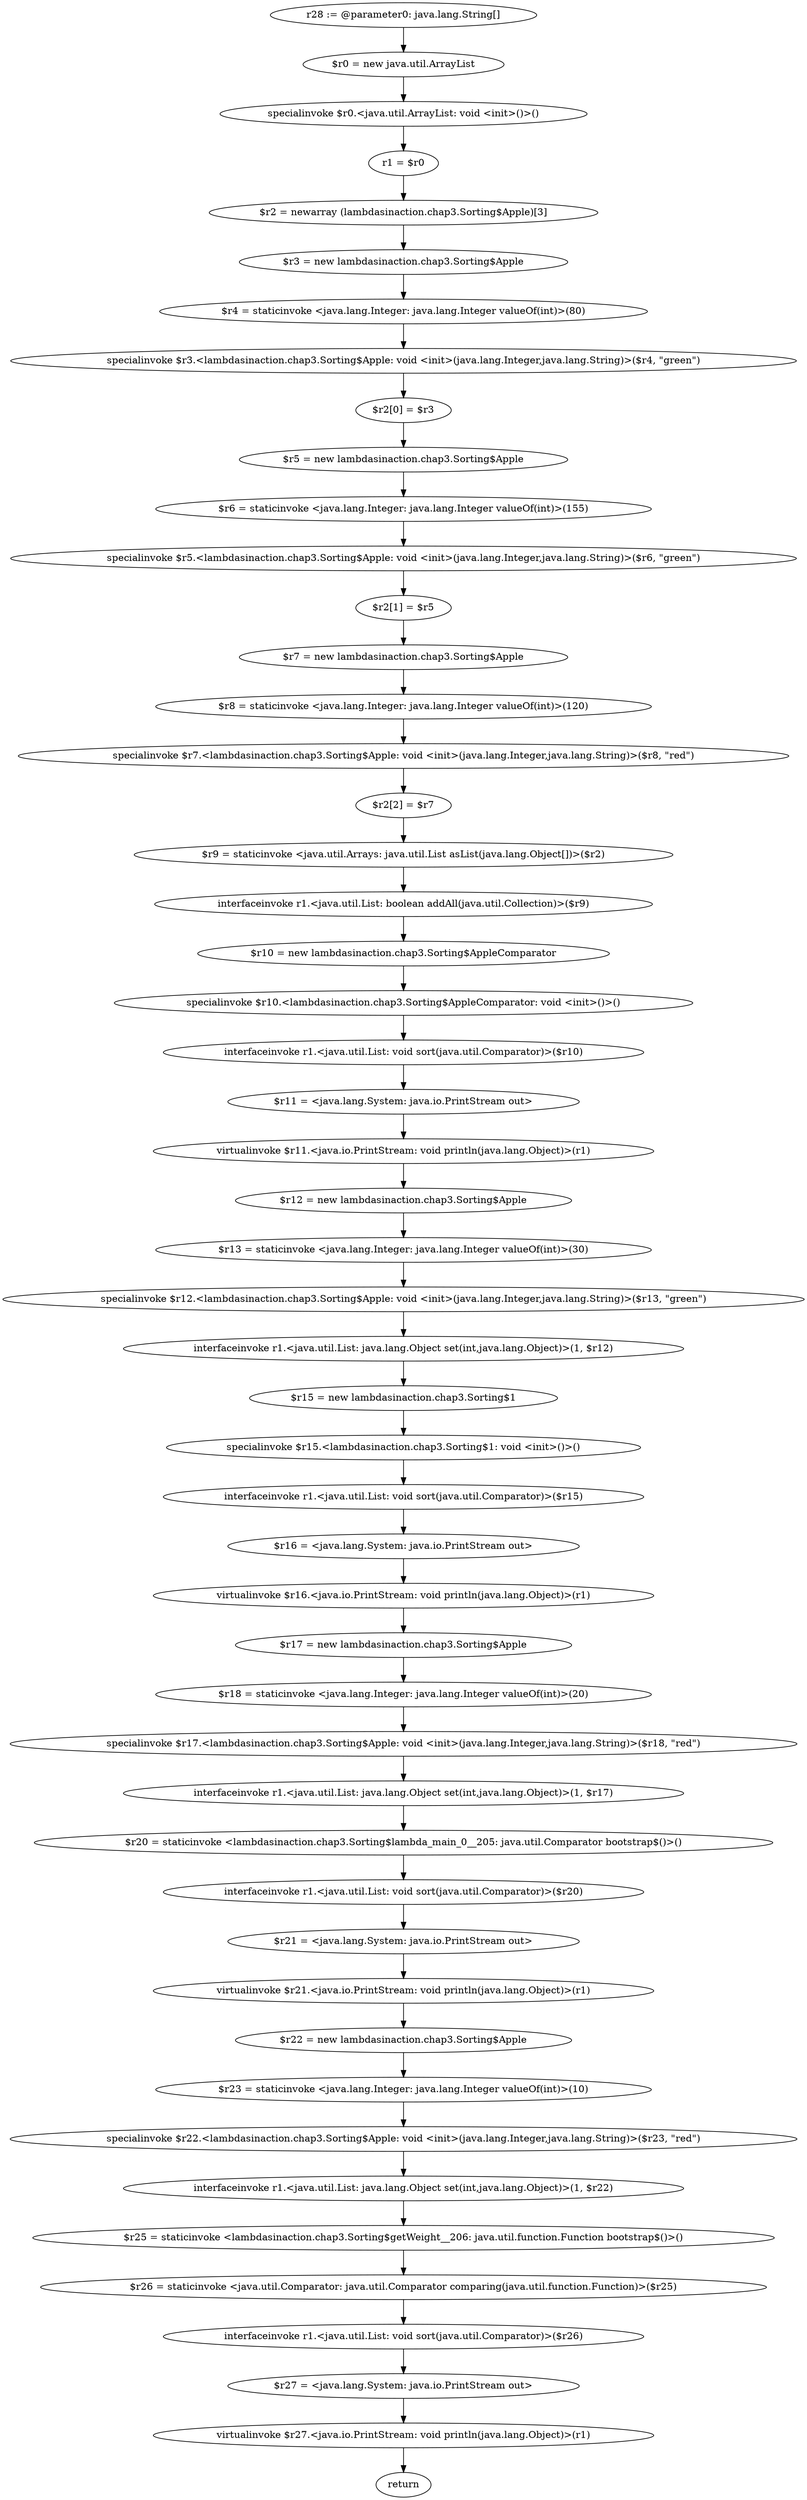 digraph "unitGraph" {
    "r28 := @parameter0: java.lang.String[]"
    "$r0 = new java.util.ArrayList"
    "specialinvoke $r0.<java.util.ArrayList: void <init>()>()"
    "r1 = $r0"
    "$r2 = newarray (lambdasinaction.chap3.Sorting$Apple)[3]"
    "$r3 = new lambdasinaction.chap3.Sorting$Apple"
    "$r4 = staticinvoke <java.lang.Integer: java.lang.Integer valueOf(int)>(80)"
    "specialinvoke $r3.<lambdasinaction.chap3.Sorting$Apple: void <init>(java.lang.Integer,java.lang.String)>($r4, \"green\")"
    "$r2[0] = $r3"
    "$r5 = new lambdasinaction.chap3.Sorting$Apple"
    "$r6 = staticinvoke <java.lang.Integer: java.lang.Integer valueOf(int)>(155)"
    "specialinvoke $r5.<lambdasinaction.chap3.Sorting$Apple: void <init>(java.lang.Integer,java.lang.String)>($r6, \"green\")"
    "$r2[1] = $r5"
    "$r7 = new lambdasinaction.chap3.Sorting$Apple"
    "$r8 = staticinvoke <java.lang.Integer: java.lang.Integer valueOf(int)>(120)"
    "specialinvoke $r7.<lambdasinaction.chap3.Sorting$Apple: void <init>(java.lang.Integer,java.lang.String)>($r8, \"red\")"
    "$r2[2] = $r7"
    "$r9 = staticinvoke <java.util.Arrays: java.util.List asList(java.lang.Object[])>($r2)"
    "interfaceinvoke r1.<java.util.List: boolean addAll(java.util.Collection)>($r9)"
    "$r10 = new lambdasinaction.chap3.Sorting$AppleComparator"
    "specialinvoke $r10.<lambdasinaction.chap3.Sorting$AppleComparator: void <init>()>()"
    "interfaceinvoke r1.<java.util.List: void sort(java.util.Comparator)>($r10)"
    "$r11 = <java.lang.System: java.io.PrintStream out>"
    "virtualinvoke $r11.<java.io.PrintStream: void println(java.lang.Object)>(r1)"
    "$r12 = new lambdasinaction.chap3.Sorting$Apple"
    "$r13 = staticinvoke <java.lang.Integer: java.lang.Integer valueOf(int)>(30)"
    "specialinvoke $r12.<lambdasinaction.chap3.Sorting$Apple: void <init>(java.lang.Integer,java.lang.String)>($r13, \"green\")"
    "interfaceinvoke r1.<java.util.List: java.lang.Object set(int,java.lang.Object)>(1, $r12)"
    "$r15 = new lambdasinaction.chap3.Sorting$1"
    "specialinvoke $r15.<lambdasinaction.chap3.Sorting$1: void <init>()>()"
    "interfaceinvoke r1.<java.util.List: void sort(java.util.Comparator)>($r15)"
    "$r16 = <java.lang.System: java.io.PrintStream out>"
    "virtualinvoke $r16.<java.io.PrintStream: void println(java.lang.Object)>(r1)"
    "$r17 = new lambdasinaction.chap3.Sorting$Apple"
    "$r18 = staticinvoke <java.lang.Integer: java.lang.Integer valueOf(int)>(20)"
    "specialinvoke $r17.<lambdasinaction.chap3.Sorting$Apple: void <init>(java.lang.Integer,java.lang.String)>($r18, \"red\")"
    "interfaceinvoke r1.<java.util.List: java.lang.Object set(int,java.lang.Object)>(1, $r17)"
    "$r20 = staticinvoke <lambdasinaction.chap3.Sorting$lambda_main_0__205: java.util.Comparator bootstrap$()>()"
    "interfaceinvoke r1.<java.util.List: void sort(java.util.Comparator)>($r20)"
    "$r21 = <java.lang.System: java.io.PrintStream out>"
    "virtualinvoke $r21.<java.io.PrintStream: void println(java.lang.Object)>(r1)"
    "$r22 = new lambdasinaction.chap3.Sorting$Apple"
    "$r23 = staticinvoke <java.lang.Integer: java.lang.Integer valueOf(int)>(10)"
    "specialinvoke $r22.<lambdasinaction.chap3.Sorting$Apple: void <init>(java.lang.Integer,java.lang.String)>($r23, \"red\")"
    "interfaceinvoke r1.<java.util.List: java.lang.Object set(int,java.lang.Object)>(1, $r22)"
    "$r25 = staticinvoke <lambdasinaction.chap3.Sorting$getWeight__206: java.util.function.Function bootstrap$()>()"
    "$r26 = staticinvoke <java.util.Comparator: java.util.Comparator comparing(java.util.function.Function)>($r25)"
    "interfaceinvoke r1.<java.util.List: void sort(java.util.Comparator)>($r26)"
    "$r27 = <java.lang.System: java.io.PrintStream out>"
    "virtualinvoke $r27.<java.io.PrintStream: void println(java.lang.Object)>(r1)"
    "return"
    "r28 := @parameter0: java.lang.String[]"->"$r0 = new java.util.ArrayList";
    "$r0 = new java.util.ArrayList"->"specialinvoke $r0.<java.util.ArrayList: void <init>()>()";
    "specialinvoke $r0.<java.util.ArrayList: void <init>()>()"->"r1 = $r0";
    "r1 = $r0"->"$r2 = newarray (lambdasinaction.chap3.Sorting$Apple)[3]";
    "$r2 = newarray (lambdasinaction.chap3.Sorting$Apple)[3]"->"$r3 = new lambdasinaction.chap3.Sorting$Apple";
    "$r3 = new lambdasinaction.chap3.Sorting$Apple"->"$r4 = staticinvoke <java.lang.Integer: java.lang.Integer valueOf(int)>(80)";
    "$r4 = staticinvoke <java.lang.Integer: java.lang.Integer valueOf(int)>(80)"->"specialinvoke $r3.<lambdasinaction.chap3.Sorting$Apple: void <init>(java.lang.Integer,java.lang.String)>($r4, \"green\")";
    "specialinvoke $r3.<lambdasinaction.chap3.Sorting$Apple: void <init>(java.lang.Integer,java.lang.String)>($r4, \"green\")"->"$r2[0] = $r3";
    "$r2[0] = $r3"->"$r5 = new lambdasinaction.chap3.Sorting$Apple";
    "$r5 = new lambdasinaction.chap3.Sorting$Apple"->"$r6 = staticinvoke <java.lang.Integer: java.lang.Integer valueOf(int)>(155)";
    "$r6 = staticinvoke <java.lang.Integer: java.lang.Integer valueOf(int)>(155)"->"specialinvoke $r5.<lambdasinaction.chap3.Sorting$Apple: void <init>(java.lang.Integer,java.lang.String)>($r6, \"green\")";
    "specialinvoke $r5.<lambdasinaction.chap3.Sorting$Apple: void <init>(java.lang.Integer,java.lang.String)>($r6, \"green\")"->"$r2[1] = $r5";
    "$r2[1] = $r5"->"$r7 = new lambdasinaction.chap3.Sorting$Apple";
    "$r7 = new lambdasinaction.chap3.Sorting$Apple"->"$r8 = staticinvoke <java.lang.Integer: java.lang.Integer valueOf(int)>(120)";
    "$r8 = staticinvoke <java.lang.Integer: java.lang.Integer valueOf(int)>(120)"->"specialinvoke $r7.<lambdasinaction.chap3.Sorting$Apple: void <init>(java.lang.Integer,java.lang.String)>($r8, \"red\")";
    "specialinvoke $r7.<lambdasinaction.chap3.Sorting$Apple: void <init>(java.lang.Integer,java.lang.String)>($r8, \"red\")"->"$r2[2] = $r7";
    "$r2[2] = $r7"->"$r9 = staticinvoke <java.util.Arrays: java.util.List asList(java.lang.Object[])>($r2)";
    "$r9 = staticinvoke <java.util.Arrays: java.util.List asList(java.lang.Object[])>($r2)"->"interfaceinvoke r1.<java.util.List: boolean addAll(java.util.Collection)>($r9)";
    "interfaceinvoke r1.<java.util.List: boolean addAll(java.util.Collection)>($r9)"->"$r10 = new lambdasinaction.chap3.Sorting$AppleComparator";
    "$r10 = new lambdasinaction.chap3.Sorting$AppleComparator"->"specialinvoke $r10.<lambdasinaction.chap3.Sorting$AppleComparator: void <init>()>()";
    "specialinvoke $r10.<lambdasinaction.chap3.Sorting$AppleComparator: void <init>()>()"->"interfaceinvoke r1.<java.util.List: void sort(java.util.Comparator)>($r10)";
    "interfaceinvoke r1.<java.util.List: void sort(java.util.Comparator)>($r10)"->"$r11 = <java.lang.System: java.io.PrintStream out>";
    "$r11 = <java.lang.System: java.io.PrintStream out>"->"virtualinvoke $r11.<java.io.PrintStream: void println(java.lang.Object)>(r1)";
    "virtualinvoke $r11.<java.io.PrintStream: void println(java.lang.Object)>(r1)"->"$r12 = new lambdasinaction.chap3.Sorting$Apple";
    "$r12 = new lambdasinaction.chap3.Sorting$Apple"->"$r13 = staticinvoke <java.lang.Integer: java.lang.Integer valueOf(int)>(30)";
    "$r13 = staticinvoke <java.lang.Integer: java.lang.Integer valueOf(int)>(30)"->"specialinvoke $r12.<lambdasinaction.chap3.Sorting$Apple: void <init>(java.lang.Integer,java.lang.String)>($r13, \"green\")";
    "specialinvoke $r12.<lambdasinaction.chap3.Sorting$Apple: void <init>(java.lang.Integer,java.lang.String)>($r13, \"green\")"->"interfaceinvoke r1.<java.util.List: java.lang.Object set(int,java.lang.Object)>(1, $r12)";
    "interfaceinvoke r1.<java.util.List: java.lang.Object set(int,java.lang.Object)>(1, $r12)"->"$r15 = new lambdasinaction.chap3.Sorting$1";
    "$r15 = new lambdasinaction.chap3.Sorting$1"->"specialinvoke $r15.<lambdasinaction.chap3.Sorting$1: void <init>()>()";
    "specialinvoke $r15.<lambdasinaction.chap3.Sorting$1: void <init>()>()"->"interfaceinvoke r1.<java.util.List: void sort(java.util.Comparator)>($r15)";
    "interfaceinvoke r1.<java.util.List: void sort(java.util.Comparator)>($r15)"->"$r16 = <java.lang.System: java.io.PrintStream out>";
    "$r16 = <java.lang.System: java.io.PrintStream out>"->"virtualinvoke $r16.<java.io.PrintStream: void println(java.lang.Object)>(r1)";
    "virtualinvoke $r16.<java.io.PrintStream: void println(java.lang.Object)>(r1)"->"$r17 = new lambdasinaction.chap3.Sorting$Apple";
    "$r17 = new lambdasinaction.chap3.Sorting$Apple"->"$r18 = staticinvoke <java.lang.Integer: java.lang.Integer valueOf(int)>(20)";
    "$r18 = staticinvoke <java.lang.Integer: java.lang.Integer valueOf(int)>(20)"->"specialinvoke $r17.<lambdasinaction.chap3.Sorting$Apple: void <init>(java.lang.Integer,java.lang.String)>($r18, \"red\")";
    "specialinvoke $r17.<lambdasinaction.chap3.Sorting$Apple: void <init>(java.lang.Integer,java.lang.String)>($r18, \"red\")"->"interfaceinvoke r1.<java.util.List: java.lang.Object set(int,java.lang.Object)>(1, $r17)";
    "interfaceinvoke r1.<java.util.List: java.lang.Object set(int,java.lang.Object)>(1, $r17)"->"$r20 = staticinvoke <lambdasinaction.chap3.Sorting$lambda_main_0__205: java.util.Comparator bootstrap$()>()";
    "$r20 = staticinvoke <lambdasinaction.chap3.Sorting$lambda_main_0__205: java.util.Comparator bootstrap$()>()"->"interfaceinvoke r1.<java.util.List: void sort(java.util.Comparator)>($r20)";
    "interfaceinvoke r1.<java.util.List: void sort(java.util.Comparator)>($r20)"->"$r21 = <java.lang.System: java.io.PrintStream out>";
    "$r21 = <java.lang.System: java.io.PrintStream out>"->"virtualinvoke $r21.<java.io.PrintStream: void println(java.lang.Object)>(r1)";
    "virtualinvoke $r21.<java.io.PrintStream: void println(java.lang.Object)>(r1)"->"$r22 = new lambdasinaction.chap3.Sorting$Apple";
    "$r22 = new lambdasinaction.chap3.Sorting$Apple"->"$r23 = staticinvoke <java.lang.Integer: java.lang.Integer valueOf(int)>(10)";
    "$r23 = staticinvoke <java.lang.Integer: java.lang.Integer valueOf(int)>(10)"->"specialinvoke $r22.<lambdasinaction.chap3.Sorting$Apple: void <init>(java.lang.Integer,java.lang.String)>($r23, \"red\")";
    "specialinvoke $r22.<lambdasinaction.chap3.Sorting$Apple: void <init>(java.lang.Integer,java.lang.String)>($r23, \"red\")"->"interfaceinvoke r1.<java.util.List: java.lang.Object set(int,java.lang.Object)>(1, $r22)";
    "interfaceinvoke r1.<java.util.List: java.lang.Object set(int,java.lang.Object)>(1, $r22)"->"$r25 = staticinvoke <lambdasinaction.chap3.Sorting$getWeight__206: java.util.function.Function bootstrap$()>()";
    "$r25 = staticinvoke <lambdasinaction.chap3.Sorting$getWeight__206: java.util.function.Function bootstrap$()>()"->"$r26 = staticinvoke <java.util.Comparator: java.util.Comparator comparing(java.util.function.Function)>($r25)";
    "$r26 = staticinvoke <java.util.Comparator: java.util.Comparator comparing(java.util.function.Function)>($r25)"->"interfaceinvoke r1.<java.util.List: void sort(java.util.Comparator)>($r26)";
    "interfaceinvoke r1.<java.util.List: void sort(java.util.Comparator)>($r26)"->"$r27 = <java.lang.System: java.io.PrintStream out>";
    "$r27 = <java.lang.System: java.io.PrintStream out>"->"virtualinvoke $r27.<java.io.PrintStream: void println(java.lang.Object)>(r1)";
    "virtualinvoke $r27.<java.io.PrintStream: void println(java.lang.Object)>(r1)"->"return";
}
